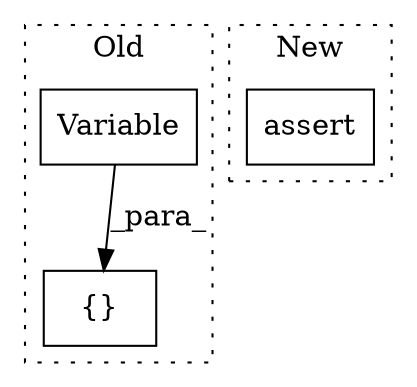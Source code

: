 digraph G {
subgraph cluster0 {
1 [label="Variable" a="32" s="5471,5500" l="9,1" shape="box"];
3 [label="{}" a="4" s="5459,5501" l="1,1" shape="box"];
label = "Old";
style="dotted";
}
subgraph cluster1 {
2 [label="assert" a="32" s="5768,5808" l="15,1" shape="box"];
label = "New";
style="dotted";
}
1 -> 3 [label="_para_"];
}